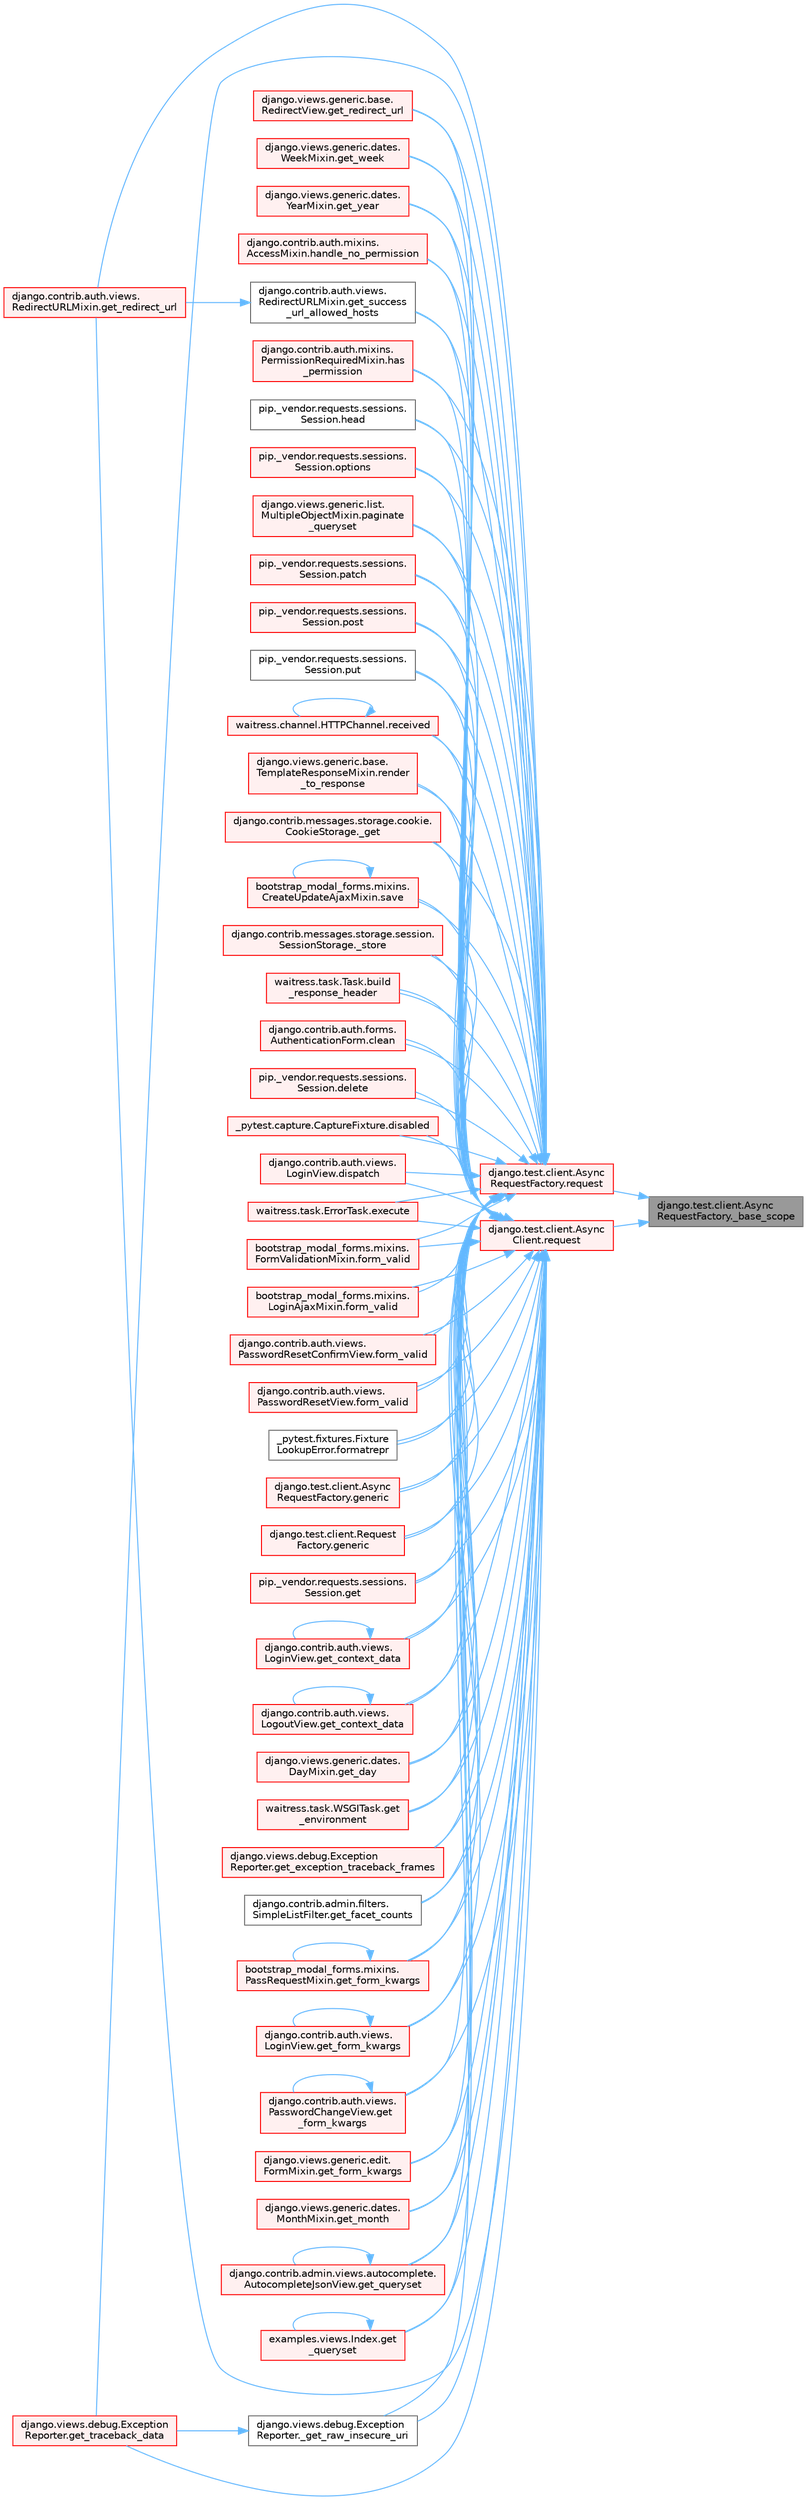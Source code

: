 digraph "django.test.client.AsyncRequestFactory._base_scope"
{
 // LATEX_PDF_SIZE
  bgcolor="transparent";
  edge [fontname=Helvetica,fontsize=10,labelfontname=Helvetica,labelfontsize=10];
  node [fontname=Helvetica,fontsize=10,shape=box,height=0.2,width=0.4];
  rankdir="RL";
  Node1 [id="Node000001",label="django.test.client.Async\lRequestFactory._base_scope",height=0.2,width=0.4,color="gray40", fillcolor="grey60", style="filled", fontcolor="black",tooltip=" "];
  Node1 -> Node2 [id="edge1_Node000001_Node000002",dir="back",color="steelblue1",style="solid",tooltip=" "];
  Node2 [id="Node000002",label="django.test.client.Async\lClient.request",height=0.2,width=0.4,color="red", fillcolor="#FFF0F0", style="filled",URL="$classdjango_1_1test_1_1client_1_1_async_client.html#a891cc2f6b81dcf3583bbbde8d21a713a",tooltip=" "];
  Node2 -> Node3 [id="edge2_Node000002_Node000003",dir="back",color="steelblue1",style="solid",tooltip=" "];
  Node3 [id="Node000003",label="django.contrib.messages.storage.cookie.\lCookieStorage._get",height=0.2,width=0.4,color="red", fillcolor="#FFF0F0", style="filled",URL="$classdjango_1_1contrib_1_1messages_1_1storage_1_1cookie_1_1_cookie_storage.html#a39d084f6072109675c9ef06c047174e8",tooltip=" "];
  Node2 -> Node98 [id="edge3_Node000002_Node000098",dir="back",color="steelblue1",style="solid",tooltip=" "];
  Node98 [id="Node000098",label="django.views.debug.Exception\lReporter._get_raw_insecure_uri",height=0.2,width=0.4,color="grey40", fillcolor="white", style="filled",URL="$classdjango_1_1views_1_1debug_1_1_exception_reporter.html#a7a7120cc6b92c3e1a0b855e351c30f42",tooltip=" "];
  Node98 -> Node99 [id="edge4_Node000098_Node000099",dir="back",color="steelblue1",style="solid",tooltip=" "];
  Node99 [id="Node000099",label="django.views.debug.Exception\lReporter.get_traceback_data",height=0.2,width=0.4,color="red", fillcolor="#FFF0F0", style="filled",URL="$classdjango_1_1views_1_1debug_1_1_exception_reporter.html#ada9d00ba4c901b186db405e92ebbc211",tooltip=" "];
  Node2 -> Node102 [id="edge5_Node000002_Node000102",dir="back",color="steelblue1",style="solid",tooltip=" "];
  Node102 [id="Node000102",label="django.contrib.messages.storage.session.\lSessionStorage._store",height=0.2,width=0.4,color="red", fillcolor="#FFF0F0", style="filled",URL="$classdjango_1_1contrib_1_1messages_1_1storage_1_1session_1_1_session_storage.html#a371ed03facbc7ae28602ede4c99950d0",tooltip=" "];
  Node2 -> Node594 [id="edge6_Node000002_Node000594",dir="back",color="steelblue1",style="solid",tooltip=" "];
  Node594 [id="Node000594",label="waitress.task.Task.build\l_response_header",height=0.2,width=0.4,color="red", fillcolor="#FFF0F0", style="filled",URL="$classwaitress_1_1task_1_1_task.html#a4f20433be6bea4c797bfeb62408b997e",tooltip=" "];
  Node2 -> Node607 [id="edge7_Node000002_Node000607",dir="back",color="steelblue1",style="solid",tooltip=" "];
  Node607 [id="Node000607",label="django.contrib.auth.forms.\lAuthenticationForm.clean",height=0.2,width=0.4,color="red", fillcolor="#FFF0F0", style="filled",URL="$classdjango_1_1contrib_1_1auth_1_1forms_1_1_authentication_form.html#a92d28be6696caa8d1b7068eefe81793a",tooltip=" "];
  Node2 -> Node2890 [id="edge8_Node000002_Node002890",dir="back",color="steelblue1",style="solid",tooltip=" "];
  Node2890 [id="Node002890",label="pip._vendor.requests.sessions.\lSession.delete",height=0.2,width=0.4,color="red", fillcolor="#FFF0F0", style="filled",URL="$classpip_1_1__vendor_1_1requests_1_1sessions_1_1_session.html#abb6cd6b39dde48648dc875227e2e258e",tooltip=" "];
  Node2 -> Node2891 [id="edge9_Node000002_Node002891",dir="back",color="steelblue1",style="solid",tooltip=" "];
  Node2891 [id="Node002891",label="_pytest.capture.CaptureFixture.disabled",height=0.2,width=0.4,color="red", fillcolor="#FFF0F0", style="filled",URL="$class__pytest_1_1capture_1_1_capture_fixture.html#a3dda4f7495bd8fb93f4bd7dad2855d7f",tooltip=" "];
  Node2 -> Node2248 [id="edge10_Node000002_Node002248",dir="back",color="steelblue1",style="solid",tooltip=" "];
  Node2248 [id="Node002248",label="django.contrib.auth.views.\lLoginView.dispatch",height=0.2,width=0.4,color="red", fillcolor="#FFF0F0", style="filled",URL="$classdjango_1_1contrib_1_1auth_1_1views_1_1_login_view.html#a69a0b11a6598453586c755b32dfc02c3",tooltip=" "];
  Node2 -> Node2896 [id="edge11_Node000002_Node002896",dir="back",color="steelblue1",style="solid",tooltip=" "];
  Node2896 [id="Node002896",label="waitress.task.ErrorTask.execute",height=0.2,width=0.4,color="red", fillcolor="#FFF0F0", style="filled",URL="$classwaitress_1_1task_1_1_error_task.html#ad5c6d14c13ba3d33e82b1b138e634bb0",tooltip=" "];
  Node2 -> Node2897 [id="edge12_Node000002_Node002897",dir="back",color="steelblue1",style="solid",tooltip=" "];
  Node2897 [id="Node002897",label="bootstrap_modal_forms.mixins.\lFormValidationMixin.form_valid",height=0.2,width=0.4,color="red", fillcolor="#FFF0F0", style="filled",URL="$classbootstrap__modal__forms_1_1mixins_1_1_form_validation_mixin.html#a415bfd631a922d1368281b015e04ba4c",tooltip=" "];
  Node2 -> Node2898 [id="edge13_Node000002_Node002898",dir="back",color="steelblue1",style="solid",tooltip=" "];
  Node2898 [id="Node002898",label="bootstrap_modal_forms.mixins.\lLoginAjaxMixin.form_valid",height=0.2,width=0.4,color="red", fillcolor="#FFF0F0", style="filled",URL="$classbootstrap__modal__forms_1_1mixins_1_1_login_ajax_mixin.html#a1cba170b69b7fd25ca43d399c808725e",tooltip=" "];
  Node2 -> Node2899 [id="edge14_Node000002_Node002899",dir="back",color="steelblue1",style="solid",tooltip=" "];
  Node2899 [id="Node002899",label="django.contrib.auth.views.\lPasswordResetConfirmView.form_valid",height=0.2,width=0.4,color="red", fillcolor="#FFF0F0", style="filled",URL="$classdjango_1_1contrib_1_1auth_1_1views_1_1_password_reset_confirm_view.html#a6da228b477be1871236a83c005301b3c",tooltip=" "];
  Node2 -> Node2900 [id="edge15_Node000002_Node002900",dir="back",color="steelblue1",style="solid",tooltip=" "];
  Node2900 [id="Node002900",label="django.contrib.auth.views.\lPasswordResetView.form_valid",height=0.2,width=0.4,color="red", fillcolor="#FFF0F0", style="filled",URL="$classdjango_1_1contrib_1_1auth_1_1views_1_1_password_reset_view.html#a1beeb7e6b51b528c0c10b3a74c0d51e3",tooltip=" "];
  Node2 -> Node2901 [id="edge16_Node000002_Node002901",dir="back",color="steelblue1",style="solid",tooltip=" "];
  Node2901 [id="Node002901",label="_pytest.fixtures.Fixture\lLookupError.formatrepr",height=0.2,width=0.4,color="grey40", fillcolor="white", style="filled",URL="$class__pytest_1_1fixtures_1_1_fixture_lookup_error.html#a22b5af6283420cffbeff550a445d243a",tooltip=" "];
  Node2 -> Node2902 [id="edge17_Node000002_Node002902",dir="back",color="steelblue1",style="solid",tooltip=" "];
  Node2902 [id="Node002902",label="django.test.client.Async\lRequestFactory.generic",height=0.2,width=0.4,color="red", fillcolor="#FFF0F0", style="filled",URL="$classdjango_1_1test_1_1client_1_1_async_request_factory.html#a470d6888694e77c09bd7d8bf6d588233",tooltip=" "];
  Node2 -> Node2915 [id="edge18_Node000002_Node002915",dir="back",color="steelblue1",style="solid",tooltip=" "];
  Node2915 [id="Node002915",label="django.test.client.Request\lFactory.generic",height=0.2,width=0.4,color="red", fillcolor="#FFF0F0", style="filled",URL="$classdjango_1_1test_1_1client_1_1_request_factory.html#a24740fe264de91d8c4c1205c9172206d",tooltip=" "];
  Node2 -> Node2916 [id="edge19_Node000002_Node002916",dir="back",color="steelblue1",style="solid",tooltip=" "];
  Node2916 [id="Node002916",label="pip._vendor.requests.sessions.\lSession.get",height=0.2,width=0.4,color="red", fillcolor="#FFF0F0", style="filled",URL="$classpip_1_1__vendor_1_1requests_1_1sessions_1_1_session.html#ad86dcc9de47cd87bf70ecf0f2c537e53",tooltip=" "];
  Node2 -> Node2917 [id="edge20_Node000002_Node002917",dir="back",color="steelblue1",style="solid",tooltip=" "];
  Node2917 [id="Node002917",label="django.contrib.auth.views.\lLoginView.get_context_data",height=0.2,width=0.4,color="red", fillcolor="#FFF0F0", style="filled",URL="$classdjango_1_1contrib_1_1auth_1_1views_1_1_login_view.html#a5acd74035066c40850101f1d9643e328",tooltip=" "];
  Node2917 -> Node2917 [id="edge21_Node002917_Node002917",dir="back",color="steelblue1",style="solid",tooltip=" "];
  Node2 -> Node2918 [id="edge22_Node000002_Node002918",dir="back",color="steelblue1",style="solid",tooltip=" "];
  Node2918 [id="Node002918",label="django.contrib.auth.views.\lLogoutView.get_context_data",height=0.2,width=0.4,color="red", fillcolor="#FFF0F0", style="filled",URL="$classdjango_1_1contrib_1_1auth_1_1views_1_1_logout_view.html#afab0ac15cb452acb486a3f7b9747e43b",tooltip=" "];
  Node2918 -> Node2918 [id="edge23_Node002918_Node002918",dir="back",color="steelblue1",style="solid",tooltip=" "];
  Node2 -> Node2919 [id="edge24_Node000002_Node002919",dir="back",color="steelblue1",style="solid",tooltip=" "];
  Node2919 [id="Node002919",label="django.views.generic.dates.\lDayMixin.get_day",height=0.2,width=0.4,color="red", fillcolor="#FFF0F0", style="filled",URL="$classdjango_1_1views_1_1generic_1_1dates_1_1_day_mixin.html#a410db285b705518118df478a63fc572a",tooltip=" "];
  Node2 -> Node2920 [id="edge25_Node000002_Node002920",dir="back",color="steelblue1",style="solid",tooltip=" "];
  Node2920 [id="Node002920",label="waitress.task.WSGITask.get\l_environment",height=0.2,width=0.4,color="red", fillcolor="#FFF0F0", style="filled",URL="$classwaitress_1_1task_1_1_w_s_g_i_task.html#a9a1b4b87c8f7bee8209018ee7c743c26",tooltip=" "];
  Node2 -> Node2629 [id="edge26_Node000002_Node002629",dir="back",color="steelblue1",style="solid",tooltip=" "];
  Node2629 [id="Node002629",label="django.views.debug.Exception\lReporter.get_exception_traceback_frames",height=0.2,width=0.4,color="red", fillcolor="#FFF0F0", style="filled",URL="$classdjango_1_1views_1_1debug_1_1_exception_reporter.html#a326b08b3941038a5504f8e0a846bae68",tooltip=" "];
  Node2 -> Node2922 [id="edge27_Node000002_Node002922",dir="back",color="steelblue1",style="solid",tooltip=" "];
  Node2922 [id="Node002922",label="django.contrib.admin.filters.\lSimpleListFilter.get_facet_counts",height=0.2,width=0.4,color="grey40", fillcolor="white", style="filled",URL="$classdjango_1_1contrib_1_1admin_1_1filters_1_1_simple_list_filter.html#a97fd984f5668670f0887f81c30f9fda7",tooltip=" "];
  Node2 -> Node2923 [id="edge28_Node000002_Node002923",dir="back",color="steelblue1",style="solid",tooltip=" "];
  Node2923 [id="Node002923",label="bootstrap_modal_forms.mixins.\lPassRequestMixin.get_form_kwargs",height=0.2,width=0.4,color="red", fillcolor="#FFF0F0", style="filled",URL="$classbootstrap__modal__forms_1_1mixins_1_1_pass_request_mixin.html#ad4ae849823f332bb1016a8508cb34ee3",tooltip=" "];
  Node2923 -> Node2923 [id="edge29_Node002923_Node002923",dir="back",color="steelblue1",style="solid",tooltip=" "];
  Node2 -> Node2924 [id="edge30_Node000002_Node002924",dir="back",color="steelblue1",style="solid",tooltip=" "];
  Node2924 [id="Node002924",label="django.contrib.auth.views.\lLoginView.get_form_kwargs",height=0.2,width=0.4,color="red", fillcolor="#FFF0F0", style="filled",URL="$classdjango_1_1contrib_1_1auth_1_1views_1_1_login_view.html#a2eba98b8c16c8a98348679ea2c921d25",tooltip=" "];
  Node2924 -> Node2924 [id="edge31_Node002924_Node002924",dir="back",color="steelblue1",style="solid",tooltip=" "];
  Node2 -> Node2925 [id="edge32_Node000002_Node002925",dir="back",color="steelblue1",style="solid",tooltip=" "];
  Node2925 [id="Node002925",label="django.contrib.auth.views.\lPasswordChangeView.get\l_form_kwargs",height=0.2,width=0.4,color="red", fillcolor="#FFF0F0", style="filled",URL="$classdjango_1_1contrib_1_1auth_1_1views_1_1_password_change_view.html#a553cf3e37e5a2c05db774e580cbcc038",tooltip=" "];
  Node2925 -> Node2925 [id="edge33_Node002925_Node002925",dir="back",color="steelblue1",style="solid",tooltip=" "];
  Node2 -> Node1899 [id="edge34_Node000002_Node001899",dir="back",color="steelblue1",style="solid",tooltip=" "];
  Node1899 [id="Node001899",label="django.views.generic.edit.\lFormMixin.get_form_kwargs",height=0.2,width=0.4,color="red", fillcolor="#FFF0F0", style="filled",URL="$classdjango_1_1views_1_1generic_1_1edit_1_1_form_mixin.html#a7e8c141b6c4efa8727e7f06322969249",tooltip=" "];
  Node2 -> Node2926 [id="edge35_Node000002_Node002926",dir="back",color="steelblue1",style="solid",tooltip=" "];
  Node2926 [id="Node002926",label="django.views.generic.dates.\lMonthMixin.get_month",height=0.2,width=0.4,color="red", fillcolor="#FFF0F0", style="filled",URL="$classdjango_1_1views_1_1generic_1_1dates_1_1_month_mixin.html#add54a3d80358c6e643ac264d97d4f2a7",tooltip=" "];
  Node2 -> Node2927 [id="edge36_Node000002_Node002927",dir="back",color="steelblue1",style="solid",tooltip=" "];
  Node2927 [id="Node002927",label="django.contrib.admin.views.autocomplete.\lAutocompleteJsonView.get_queryset",height=0.2,width=0.4,color="red", fillcolor="#FFF0F0", style="filled",URL="$classdjango_1_1contrib_1_1admin_1_1views_1_1autocomplete_1_1_autocomplete_json_view.html#a6eb5abbd3b2e8b252a4ce9ca2680f3d3",tooltip=" "];
  Node2927 -> Node2927 [id="edge37_Node002927_Node002927",dir="back",color="steelblue1",style="solid",tooltip=" "];
  Node2 -> Node2928 [id="edge38_Node000002_Node002928",dir="back",color="steelblue1",style="solid",tooltip=" "];
  Node2928 [id="Node002928",label="examples.views.Index.get\l_queryset",height=0.2,width=0.4,color="red", fillcolor="#FFF0F0", style="filled",URL="$classexamples_1_1views_1_1_index.html#a288026bb9059b37dca786922296dfcd3",tooltip=" "];
  Node2928 -> Node2928 [id="edge39_Node002928_Node002928",dir="back",color="steelblue1",style="solid",tooltip=" "];
  Node2 -> Node2929 [id="edge40_Node000002_Node002929",dir="back",color="steelblue1",style="solid",tooltip=" "];
  Node2929 [id="Node002929",label="django.contrib.auth.views.\lRedirectURLMixin.get_redirect_url",height=0.2,width=0.4,color="red", fillcolor="#FFF0F0", style="filled",URL="$classdjango_1_1contrib_1_1auth_1_1views_1_1_redirect_u_r_l_mixin.html#a5598a164f9f21e7329630fad5e5c4c77",tooltip=" "];
  Node2 -> Node2245 [id="edge41_Node000002_Node002245",dir="back",color="steelblue1",style="solid",tooltip=" "];
  Node2245 [id="Node002245",label="django.views.generic.base.\lRedirectView.get_redirect_url",height=0.2,width=0.4,color="red", fillcolor="#FFF0F0", style="filled",URL="$classdjango_1_1views_1_1generic_1_1base_1_1_redirect_view.html#a04d6cdb2db124920ca88c0c2bed8b1af",tooltip=" "];
  Node2 -> Node2930 [id="edge42_Node000002_Node002930",dir="back",color="steelblue1",style="solid",tooltip=" "];
  Node2930 [id="Node002930",label="django.contrib.auth.views.\lRedirectURLMixin.get_success\l_url_allowed_hosts",height=0.2,width=0.4,color="grey40", fillcolor="white", style="filled",URL="$classdjango_1_1contrib_1_1auth_1_1views_1_1_redirect_u_r_l_mixin.html#a21199247491f0bae617b1efead90ee9b",tooltip=" "];
  Node2930 -> Node2929 [id="edge43_Node002930_Node002929",dir="back",color="steelblue1",style="solid",tooltip=" "];
  Node2 -> Node99 [id="edge44_Node000002_Node000099",dir="back",color="steelblue1",style="solid",tooltip=" "];
  Node2 -> Node2931 [id="edge45_Node000002_Node002931",dir="back",color="steelblue1",style="solid",tooltip=" "];
  Node2931 [id="Node002931",label="django.views.generic.dates.\lWeekMixin.get_week",height=0.2,width=0.4,color="red", fillcolor="#FFF0F0", style="filled",URL="$classdjango_1_1views_1_1generic_1_1dates_1_1_week_mixin.html#a39c8ca71985d8468df01d5dc0ee07750",tooltip=" "];
  Node2 -> Node2932 [id="edge46_Node000002_Node002932",dir="back",color="steelblue1",style="solid",tooltip=" "];
  Node2932 [id="Node002932",label="django.views.generic.dates.\lYearMixin.get_year",height=0.2,width=0.4,color="red", fillcolor="#FFF0F0", style="filled",URL="$classdjango_1_1views_1_1generic_1_1dates_1_1_year_mixin.html#a6e2e940e9853d71a94d5a41b71262ca3",tooltip=" "];
  Node2 -> Node2933 [id="edge47_Node000002_Node002933",dir="back",color="steelblue1",style="solid",tooltip=" "];
  Node2933 [id="Node002933",label="django.contrib.auth.mixins.\lAccessMixin.handle_no_permission",height=0.2,width=0.4,color="red", fillcolor="#FFF0F0", style="filled",URL="$classdjango_1_1contrib_1_1auth_1_1mixins_1_1_access_mixin.html#a3055bb05f7686a8b459fdf6d6b2866b0",tooltip=" "];
  Node2 -> Node2937 [id="edge48_Node000002_Node002937",dir="back",color="steelblue1",style="solid",tooltip=" "];
  Node2937 [id="Node002937",label="django.contrib.auth.mixins.\lPermissionRequiredMixin.has\l_permission",height=0.2,width=0.4,color="red", fillcolor="#FFF0F0", style="filled",URL="$classdjango_1_1contrib_1_1auth_1_1mixins_1_1_permission_required_mixin.html#a4401069defabdb52bb5308d170858633",tooltip=" "];
  Node2 -> Node2938 [id="edge49_Node000002_Node002938",dir="back",color="steelblue1",style="solid",tooltip=" "];
  Node2938 [id="Node002938",label="pip._vendor.requests.sessions.\lSession.head",height=0.2,width=0.4,color="grey40", fillcolor="white", style="filled",URL="$classpip_1_1__vendor_1_1requests_1_1sessions_1_1_session.html#a1629a21f81669fcbc725554975ecd2c7",tooltip=" "];
  Node2 -> Node2939 [id="edge50_Node000002_Node002939",dir="back",color="steelblue1",style="solid",tooltip=" "];
  Node2939 [id="Node002939",label="pip._vendor.requests.sessions.\lSession.options",height=0.2,width=0.4,color="red", fillcolor="#FFF0F0", style="filled",URL="$classpip_1_1__vendor_1_1requests_1_1sessions_1_1_session.html#a210270880f90521b3b3014748ecd87e9",tooltip=" "];
  Node2 -> Node2940 [id="edge51_Node000002_Node002940",dir="back",color="steelblue1",style="solid",tooltip=" "];
  Node2940 [id="Node002940",label="django.views.generic.list.\lMultipleObjectMixin.paginate\l_queryset",height=0.2,width=0.4,color="red", fillcolor="#FFF0F0", style="filled",URL="$classdjango_1_1views_1_1generic_1_1list_1_1_multiple_object_mixin.html#a629d97db3e2fce953986e39c9e5b0f5a",tooltip=" "];
  Node2 -> Node2942 [id="edge52_Node000002_Node002942",dir="back",color="steelblue1",style="solid",tooltip=" "];
  Node2942 [id="Node002942",label="pip._vendor.requests.sessions.\lSession.patch",height=0.2,width=0.4,color="red", fillcolor="#FFF0F0", style="filled",URL="$classpip_1_1__vendor_1_1requests_1_1sessions_1_1_session.html#a3757f7e040251cea22318be921604900",tooltip=" "];
  Node2 -> Node2943 [id="edge53_Node000002_Node002943",dir="back",color="steelblue1",style="solid",tooltip=" "];
  Node2943 [id="Node002943",label="pip._vendor.requests.sessions.\lSession.post",height=0.2,width=0.4,color="red", fillcolor="#FFF0F0", style="filled",URL="$classpip_1_1__vendor_1_1requests_1_1sessions_1_1_session.html#ac320b1d8541586ee86825a1ed9aad7c6",tooltip=" "];
  Node2 -> Node2944 [id="edge54_Node000002_Node002944",dir="back",color="steelblue1",style="solid",tooltip=" "];
  Node2944 [id="Node002944",label="pip._vendor.requests.sessions.\lSession.put",height=0.2,width=0.4,color="grey40", fillcolor="white", style="filled",URL="$classpip_1_1__vendor_1_1requests_1_1sessions_1_1_session.html#ad37216cc3aed7cbf8b8873aa3b293945",tooltip=" "];
  Node2 -> Node96 [id="edge55_Node000002_Node000096",dir="back",color="steelblue1",style="solid",tooltip=" "];
  Node96 [id="Node000096",label="waitress.channel.HTTPChannel.received",height=0.2,width=0.4,color="red", fillcolor="#FFF0F0", style="filled",URL="$classwaitress_1_1channel_1_1_h_t_t_p_channel.html#a89697e3a427d77b83a38e1305a2a28d7",tooltip=" "];
  Node96 -> Node96 [id="edge56_Node000096_Node000096",dir="back",color="steelblue1",style="solid",tooltip=" "];
  Node2 -> Node2660 [id="edge57_Node000002_Node002660",dir="back",color="steelblue1",style="solid",tooltip=" "];
  Node2660 [id="Node002660",label="django.views.generic.base.\lTemplateResponseMixin.render\l_to_response",height=0.2,width=0.4,color="red", fillcolor="#FFF0F0", style="filled",URL="$classdjango_1_1views_1_1generic_1_1base_1_1_template_response_mixin.html#acb779fab0e9d87e1ae49b9b4ad4e4492",tooltip=" "];
  Node2 -> Node2945 [id="edge58_Node000002_Node002945",dir="back",color="steelblue1",style="solid",tooltip=" "];
  Node2945 [id="Node002945",label="bootstrap_modal_forms.mixins.\lCreateUpdateAjaxMixin.save",height=0.2,width=0.4,color="red", fillcolor="#FFF0F0", style="filled",URL="$classbootstrap__modal__forms_1_1mixins_1_1_create_update_ajax_mixin.html#a73802e22b07bb7f59fed2c52ddb6f781",tooltip=" "];
  Node2945 -> Node2945 [id="edge59_Node002945_Node002945",dir="back",color="steelblue1",style="solid",tooltip=" "];
  Node1 -> Node3180 [id="edge60_Node000001_Node003180",dir="back",color="steelblue1",style="solid",tooltip=" "];
  Node3180 [id="Node003180",label="django.test.client.Async\lRequestFactory.request",height=0.2,width=0.4,color="red", fillcolor="#FFF0F0", style="filled",URL="$classdjango_1_1test_1_1client_1_1_async_request_factory.html#aab026845547a4c2d9203b8710b90f6cd",tooltip=" "];
  Node3180 -> Node3 [id="edge61_Node003180_Node000003",dir="back",color="steelblue1",style="solid",tooltip=" "];
  Node3180 -> Node98 [id="edge62_Node003180_Node000098",dir="back",color="steelblue1",style="solid",tooltip=" "];
  Node3180 -> Node102 [id="edge63_Node003180_Node000102",dir="back",color="steelblue1",style="solid",tooltip=" "];
  Node3180 -> Node594 [id="edge64_Node003180_Node000594",dir="back",color="steelblue1",style="solid",tooltip=" "];
  Node3180 -> Node607 [id="edge65_Node003180_Node000607",dir="back",color="steelblue1",style="solid",tooltip=" "];
  Node3180 -> Node2890 [id="edge66_Node003180_Node002890",dir="back",color="steelblue1",style="solid",tooltip=" "];
  Node3180 -> Node2891 [id="edge67_Node003180_Node002891",dir="back",color="steelblue1",style="solid",tooltip=" "];
  Node3180 -> Node2248 [id="edge68_Node003180_Node002248",dir="back",color="steelblue1",style="solid",tooltip=" "];
  Node3180 -> Node2896 [id="edge69_Node003180_Node002896",dir="back",color="steelblue1",style="solid",tooltip=" "];
  Node3180 -> Node2897 [id="edge70_Node003180_Node002897",dir="back",color="steelblue1",style="solid",tooltip=" "];
  Node3180 -> Node2898 [id="edge71_Node003180_Node002898",dir="back",color="steelblue1",style="solid",tooltip=" "];
  Node3180 -> Node2899 [id="edge72_Node003180_Node002899",dir="back",color="steelblue1",style="solid",tooltip=" "];
  Node3180 -> Node2900 [id="edge73_Node003180_Node002900",dir="back",color="steelblue1",style="solid",tooltip=" "];
  Node3180 -> Node2901 [id="edge74_Node003180_Node002901",dir="back",color="steelblue1",style="solid",tooltip=" "];
  Node3180 -> Node2902 [id="edge75_Node003180_Node002902",dir="back",color="steelblue1",style="solid",tooltip=" "];
  Node3180 -> Node2915 [id="edge76_Node003180_Node002915",dir="back",color="steelblue1",style="solid",tooltip=" "];
  Node3180 -> Node2916 [id="edge77_Node003180_Node002916",dir="back",color="steelblue1",style="solid",tooltip=" "];
  Node3180 -> Node2917 [id="edge78_Node003180_Node002917",dir="back",color="steelblue1",style="solid",tooltip=" "];
  Node3180 -> Node2918 [id="edge79_Node003180_Node002918",dir="back",color="steelblue1",style="solid",tooltip=" "];
  Node3180 -> Node2919 [id="edge80_Node003180_Node002919",dir="back",color="steelblue1",style="solid",tooltip=" "];
  Node3180 -> Node2920 [id="edge81_Node003180_Node002920",dir="back",color="steelblue1",style="solid",tooltip=" "];
  Node3180 -> Node2629 [id="edge82_Node003180_Node002629",dir="back",color="steelblue1",style="solid",tooltip=" "];
  Node3180 -> Node2922 [id="edge83_Node003180_Node002922",dir="back",color="steelblue1",style="solid",tooltip=" "];
  Node3180 -> Node2923 [id="edge84_Node003180_Node002923",dir="back",color="steelblue1",style="solid",tooltip=" "];
  Node3180 -> Node2924 [id="edge85_Node003180_Node002924",dir="back",color="steelblue1",style="solid",tooltip=" "];
  Node3180 -> Node2925 [id="edge86_Node003180_Node002925",dir="back",color="steelblue1",style="solid",tooltip=" "];
  Node3180 -> Node1899 [id="edge87_Node003180_Node001899",dir="back",color="steelblue1",style="solid",tooltip=" "];
  Node3180 -> Node2926 [id="edge88_Node003180_Node002926",dir="back",color="steelblue1",style="solid",tooltip=" "];
  Node3180 -> Node2927 [id="edge89_Node003180_Node002927",dir="back",color="steelblue1",style="solid",tooltip=" "];
  Node3180 -> Node2928 [id="edge90_Node003180_Node002928",dir="back",color="steelblue1",style="solid",tooltip=" "];
  Node3180 -> Node2929 [id="edge91_Node003180_Node002929",dir="back",color="steelblue1",style="solid",tooltip=" "];
  Node3180 -> Node2245 [id="edge92_Node003180_Node002245",dir="back",color="steelblue1",style="solid",tooltip=" "];
  Node3180 -> Node2930 [id="edge93_Node003180_Node002930",dir="back",color="steelblue1",style="solid",tooltip=" "];
  Node3180 -> Node99 [id="edge94_Node003180_Node000099",dir="back",color="steelblue1",style="solid",tooltip=" "];
  Node3180 -> Node2931 [id="edge95_Node003180_Node002931",dir="back",color="steelblue1",style="solid",tooltip=" "];
  Node3180 -> Node2932 [id="edge96_Node003180_Node002932",dir="back",color="steelblue1",style="solid",tooltip=" "];
  Node3180 -> Node2933 [id="edge97_Node003180_Node002933",dir="back",color="steelblue1",style="solid",tooltip=" "];
  Node3180 -> Node2937 [id="edge98_Node003180_Node002937",dir="back",color="steelblue1",style="solid",tooltip=" "];
  Node3180 -> Node2938 [id="edge99_Node003180_Node002938",dir="back",color="steelblue1",style="solid",tooltip=" "];
  Node3180 -> Node2939 [id="edge100_Node003180_Node002939",dir="back",color="steelblue1",style="solid",tooltip=" "];
  Node3180 -> Node2940 [id="edge101_Node003180_Node002940",dir="back",color="steelblue1",style="solid",tooltip=" "];
  Node3180 -> Node2942 [id="edge102_Node003180_Node002942",dir="back",color="steelblue1",style="solid",tooltip=" "];
  Node3180 -> Node2943 [id="edge103_Node003180_Node002943",dir="back",color="steelblue1",style="solid",tooltip=" "];
  Node3180 -> Node2944 [id="edge104_Node003180_Node002944",dir="back",color="steelblue1",style="solid",tooltip=" "];
  Node3180 -> Node96 [id="edge105_Node003180_Node000096",dir="back",color="steelblue1",style="solid",tooltip=" "];
  Node3180 -> Node2660 [id="edge106_Node003180_Node002660",dir="back",color="steelblue1",style="solid",tooltip=" "];
  Node3180 -> Node2945 [id="edge107_Node003180_Node002945",dir="back",color="steelblue1",style="solid",tooltip=" "];
}
